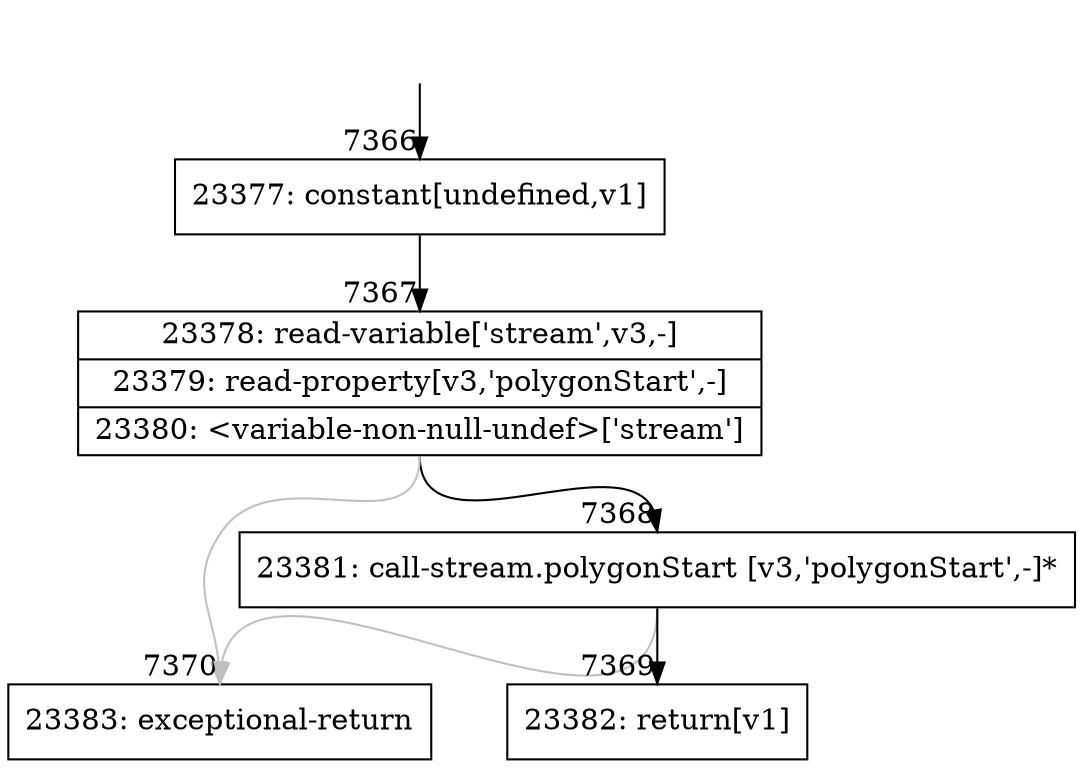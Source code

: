 digraph {
rankdir="TD"
BB_entry689[shape=none,label=""];
BB_entry689 -> BB7366 [tailport=s, headport=n, headlabel="    7366"]
BB7366 [shape=record label="{23377: constant[undefined,v1]}" ] 
BB7366 -> BB7367 [tailport=s, headport=n, headlabel="      7367"]
BB7367 [shape=record label="{23378: read-variable['stream',v3,-]|23379: read-property[v3,'polygonStart',-]|23380: \<variable-non-null-undef\>['stream']}" ] 
BB7367 -> BB7368 [tailport=s, headport=n, headlabel="      7368"]
BB7367 -> BB7370 [tailport=s, headport=n, color=gray, headlabel="      7370"]
BB7368 [shape=record label="{23381: call-stream.polygonStart [v3,'polygonStart',-]*}" ] 
BB7368 -> BB7369 [tailport=s, headport=n, headlabel="      7369"]
BB7368 -> BB7370 [tailport=s, headport=n, color=gray]
BB7369 [shape=record label="{23382: return[v1]}" ] 
BB7370 [shape=record label="{23383: exceptional-return}" ] 
//#$~ 4292
}
